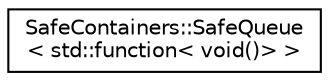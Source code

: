 digraph "Graphical Class Hierarchy"
{
 // INTERACTIVE_SVG=YES
 // LATEX_PDF_SIZE
  edge [fontname="Helvetica",fontsize="10",labelfontname="Helvetica",labelfontsize="10"];
  node [fontname="Helvetica",fontsize="10",shape=record];
  rankdir="LR";
  Node0 [label="SafeContainers::SafeQueue\l\< std::function\< void()\> \>",height=0.2,width=0.4,color="black", fillcolor="white", style="filled",URL="$d2/df2/classSafeContainers_1_1SafeQueue.html",tooltip=" "];
}
